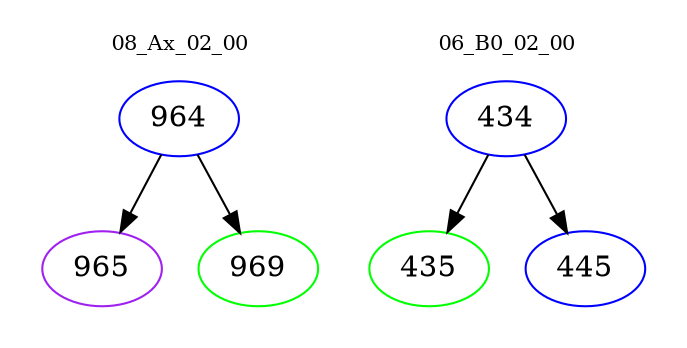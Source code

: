 digraph{
subgraph cluster_0 {
color = white
label = "08_Ax_02_00";
fontsize=10;
T0_964 [label="964", color="blue"]
T0_964 -> T0_965 [color="black"]
T0_965 [label="965", color="purple"]
T0_964 -> T0_969 [color="black"]
T0_969 [label="969", color="green"]
}
subgraph cluster_1 {
color = white
label = "06_B0_02_00";
fontsize=10;
T1_434 [label="434", color="blue"]
T1_434 -> T1_435 [color="black"]
T1_435 [label="435", color="green"]
T1_434 -> T1_445 [color="black"]
T1_445 [label="445", color="blue"]
}
}
